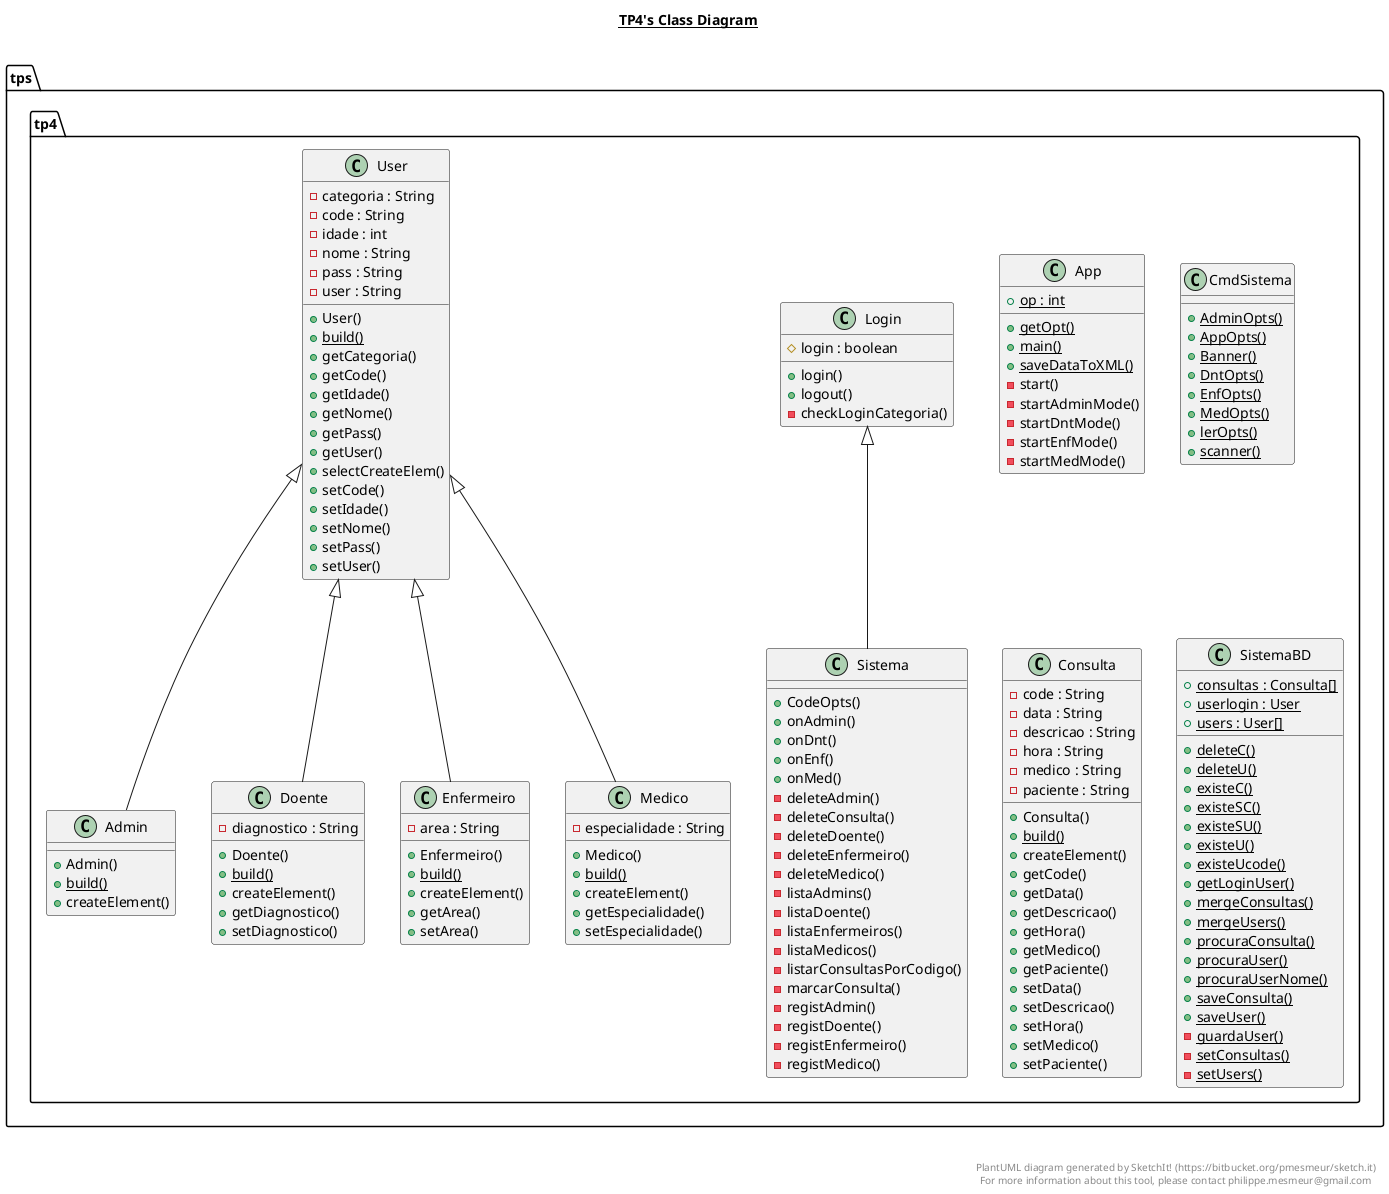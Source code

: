@startuml

title __TP4's Class Diagram__\n

  namespace tps.tp4 {
    class tps.tp4.Admin {
        + Admin()
        {static} + build()
        + createElement()
    }
  }
  

  namespace tps.tp4 {
    class tps.tp4.App {
        {static} + op : int
        {static} + getOpt()
        {static} + main()
        {static} + saveDataToXML()
        - start()
        - startAdminMode()
        - startDntMode()
        - startEnfMode()
        - startMedMode()
    }
  }
  

  namespace tps.tp4 {
    class tps.tp4.CmdSistema {
        {static} + AdminOpts()
        {static} + AppOpts()
        {static} + Banner()
        {static} + DntOpts()
        {static} + EnfOpts()
        {static} + MedOpts()
        {static} + lerOpts()
        {static} + scanner()
    }
  }
  

  namespace tps.tp4 {
    class tps.tp4.Consulta {
        - code : String
        - data : String
        - descricao : String
        - hora : String
        - medico : String
        - paciente : String
        + Consulta()
        {static} + build()
        + createElement()
        + getCode()
        + getData()
        + getDescricao()
        + getHora()
        + getMedico()
        + getPaciente()
        + setData()
        + setDescricao()
        + setHora()
        + setMedico()
        + setPaciente()
    }
  }
  

  namespace tps.tp4 {
    class tps.tp4.Doente {
        - diagnostico : String
        + Doente()
        {static} + build()
        + createElement()
        + getDiagnostico()
        + setDiagnostico()
    }
  }
  

  namespace tps.tp4 {
    class tps.tp4.Enfermeiro {
        - area : String
        + Enfermeiro()
        {static} + build()
        + createElement()
        + getArea()
        + setArea()
    }
  }
  

  namespace tps.tp4 {
    class tps.tp4.Login {
        # login : boolean
        + login()
        + logout()
        - checkLoginCategoria()
    }
  }
  

  namespace tps.tp4 {
    class tps.tp4.Medico {
        - especialidade : String
        + Medico()
        {static} + build()
        + createElement()
        + getEspecialidade()
        + setEspecialidade()
    }
  }
  

  namespace tps.tp4 {
    class tps.tp4.Sistema {
        + CodeOpts()
        + onAdmin()
        + onDnt()
        + onEnf()
        + onMed()
        - deleteAdmin()
        - deleteConsulta()
        - deleteDoente()
        - deleteEnfermeiro()
        - deleteMedico()
        - listaAdmins()
        - listaDoente()
        - listaEnfermeiros()
        - listaMedicos()
        - listarConsultasPorCodigo()
        - marcarConsulta()
        - registAdmin()
        - registDoente()
        - registEnfermeiro()
        - registMedico()
    }
  }
  

  namespace tps.tp4 {
    class tps.tp4.SistemaBD {
        {static} + consultas : Consulta[]
        {static} + userlogin : User
        {static} + users : User[]
        {static} + deleteC()
        {static} + deleteU()
        {static} + existeC()
        {static} + existeSC()
        {static} + existeSU()
        {static} + existeU()
        {static} + existeUcode()
        {static} + getLoginUser()
        {static} + mergeConsultas()
        {static} + mergeUsers()
        {static} + procuraConsulta()
        {static} + procuraUser()
        {static} + procuraUserNome()
        {static} + saveConsulta()
        {static} + saveUser()
        {static} - guardaUser()
        {static} - setConsultas()
        {static} - setUsers()
    }
  }
  

  namespace tps.tp4 {
    class tps.tp4.User {
        - categoria : String
        - code : String
        - idade : int
        - nome : String
        - pass : String
        - user : String
        + User()
        {static} + build()
        + getCategoria()
        + getCode()
        + getIdade()
        + getNome()
        + getPass()
        + getUser()
        + selectCreateElem()
        + setCode()
        + setIdade()
        + setNome()
        + setPass()
        + setUser()
    }
  }
  

  tps.tp4.Admin -up-|> tps.tp4.User
  tps.tp4.Doente -up-|> tps.tp4.User
  tps.tp4.Enfermeiro -up-|> tps.tp4.User
  tps.tp4.Medico -up-|> tps.tp4.User
  tps.tp4.Sistema -up-|> tps.tp4.Login


right footer


PlantUML diagram generated by SketchIt! (https://bitbucket.org/pmesmeur/sketch.it)
For more information about this tool, please contact philippe.mesmeur@gmail.com
endfooter

@enduml
